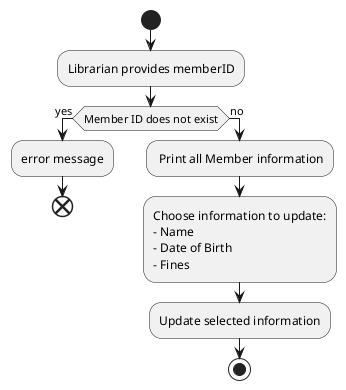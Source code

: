 @startuml

start
:Librarian provides memberID;

if (Member ID does not exist) then (yes)
    :error message;
    end;
else (no)
    : Print all Member information;
    :Choose information to update:
    - Name
    - Date of Birth
    - Fines;

    :Update selected information;
    stop

@enduml